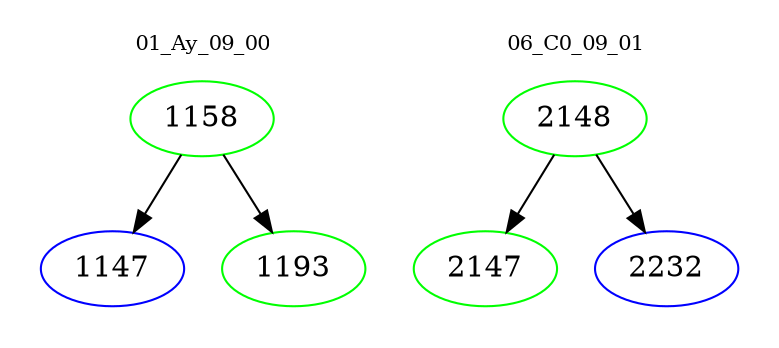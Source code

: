 digraph{
subgraph cluster_0 {
color = white
label = "01_Ay_09_00";
fontsize=10;
T0_1158 [label="1158", color="green"]
T0_1158 -> T0_1147 [color="black"]
T0_1147 [label="1147", color="blue"]
T0_1158 -> T0_1193 [color="black"]
T0_1193 [label="1193", color="green"]
}
subgraph cluster_1 {
color = white
label = "06_C0_09_01";
fontsize=10;
T1_2148 [label="2148", color="green"]
T1_2148 -> T1_2147 [color="black"]
T1_2147 [label="2147", color="green"]
T1_2148 -> T1_2232 [color="black"]
T1_2232 [label="2232", color="blue"]
}
}
